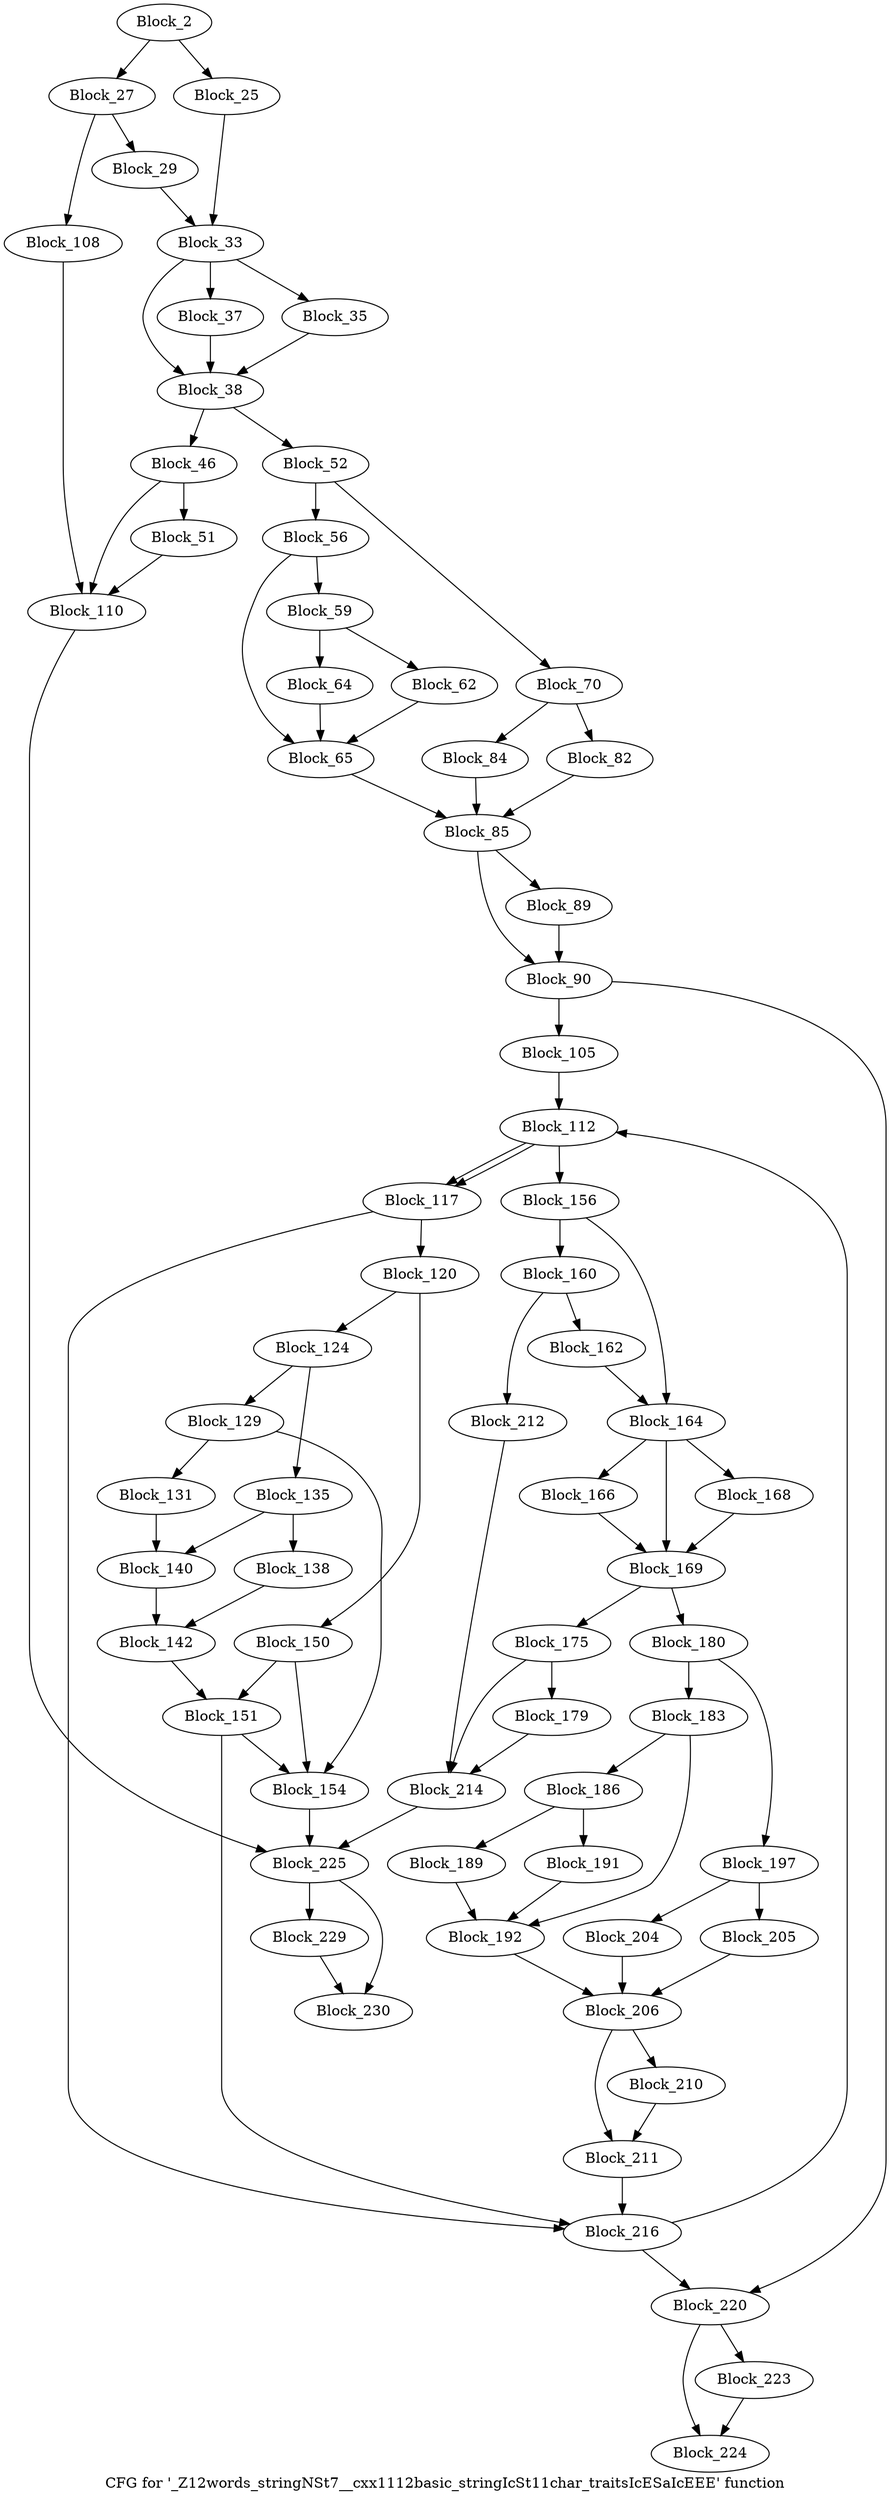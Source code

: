 digraph "CFG for '_Z12words_stringNSt7__cxx1112basic_stringIcSt11char_traitsIcESaIcEEE' function" {
	label="CFG for '_Z12words_stringNSt7__cxx1112basic_stringIcSt11char_traitsIcESaIcEEE' function";

	block_2 [label="Block_2"];
	block_2:s0 -> block_27;
	block_2:s1 -> block_25;
	block_25 [label="Block_25"];
	block_25 -> block_33;
	block_27 [label="Block_27"];
	block_27 -> block_29;
	block_27 -> block_108;
	block_29 [label="Block_29"];
	block_29 -> block_33;
	block_33 [label="Block_33"];
	block_33:s0 -> block_37;
	block_33:s1 -> block_35;
	block_33:s2 -> block_38;
	block_35 [label="Block_35"];
	block_35 -> block_38;
	block_37 [label="Block_37"];
	block_37 -> block_38;
	block_38 [label="Block_38"];
	block_38 -> block_52;
	block_38 -> block_46;
	block_46 [label="Block_46"];
	block_46:s0 -> block_110;
	block_46:s1 -> block_51;
	block_51 [label="Block_51"];
	block_51 -> block_110;
	block_52 [label="Block_52"];
	block_52:s0 -> block_56;
	block_52:s1 -> block_70;
	block_56 [label="Block_56"];
	block_56:s0 -> block_65;
	block_56:s1 -> block_59;
	block_59 [label="Block_59"];
	block_59:s0 -> block_62;
	block_59:s1 -> block_64;
	block_62 [label="Block_62"];
	block_62 -> block_65;
	block_64 [label="Block_64"];
	block_64 -> block_65;
	block_65 [label="Block_65"];
	block_65 -> block_85;
	block_70 [label="Block_70"];
	block_70:s0 -> block_84;
	block_70:s1 -> block_82;
	block_82 [label="Block_82"];
	block_82 -> block_85;
	block_84 [label="Block_84"];
	block_84 -> block_85;
	block_85 [label="Block_85"];
	block_85:s0 -> block_90;
	block_85:s1 -> block_89;
	block_89 [label="Block_89"];
	block_89 -> block_90;
	block_90 [label="Block_90"];
	block_90:s0 -> block_220;
	block_90:s1 -> block_105;
	block_105 [label="Block_105"];
	block_105 -> block_112;
	block_108 [label="Block_108"];
	block_108 -> block_110;
	block_110 [label="Block_110"];
	block_110 -> block_225;
	block_112 [label="Block_112"];
	block_112:s0 -> block_156;
	block_112:s1 -> block_117;
	block_112:s2 -> block_117;
	block_117 [label="Block_117"];
	block_117:s0 -> block_216;
	block_117:s1 -> block_120;
	block_120 [label="Block_120"];
	block_120:s0 -> block_150;
	block_120:s1 -> block_124;
	block_124 [label="Block_124"];
	block_124:s0 -> block_129;
	block_124:s1 -> block_135;
	block_129 [label="Block_129"];
	block_129 -> block_131;
	block_129 -> block_154;
	block_131 [label="Block_131"];
	block_131 -> block_140;
	block_135 [label="Block_135"];
	block_135:s0 -> block_138;
	block_135:s1 -> block_140;
	block_138 [label="Block_138"];
	block_138 -> block_142;
	block_140 [label="Block_140"];
	block_140 -> block_142;
	block_142 [label="Block_142"];
	block_142 -> block_151;
	block_150 [label="Block_150"];
	block_150 -> block_151;
	block_150 -> block_154;
	block_151 [label="Block_151"];
	block_151 -> block_216;
	block_151 -> block_154;
	block_154 [label="Block_154"];
	block_154 -> block_225;
	block_156 [label="Block_156"];
	block_156:s0 -> block_160;
	block_156:s1 -> block_164;
	block_160 [label="Block_160"];
	block_160 -> block_162;
	block_160 -> block_212;
	block_162 [label="Block_162"];
	block_162 -> block_164;
	block_164 [label="Block_164"];
	block_164:s0 -> block_168;
	block_164:s1 -> block_166;
	block_164:s2 -> block_169;
	block_166 [label="Block_166"];
	block_166 -> block_169;
	block_168 [label="Block_168"];
	block_168 -> block_169;
	block_169 [label="Block_169"];
	block_169 -> block_180;
	block_169 -> block_175;
	block_175 [label="Block_175"];
	block_175:s0 -> block_214;
	block_175:s1 -> block_179;
	block_179 [label="Block_179"];
	block_179 -> block_214;
	block_180 [label="Block_180"];
	block_180:s0 -> block_183;
	block_180:s1 -> block_197;
	block_183 [label="Block_183"];
	block_183:s0 -> block_192;
	block_183:s1 -> block_186;
	block_186 [label="Block_186"];
	block_186:s0 -> block_189;
	block_186:s1 -> block_191;
	block_189 [label="Block_189"];
	block_189 -> block_192;
	block_191 [label="Block_191"];
	block_191 -> block_192;
	block_192 [label="Block_192"];
	block_192 -> block_206;
	block_197 [label="Block_197"];
	block_197:s0 -> block_205;
	block_197:s1 -> block_204;
	block_204 [label="Block_204"];
	block_204 -> block_206;
	block_205 [label="Block_205"];
	block_205 -> block_206;
	block_206 [label="Block_206"];
	block_206:s0 -> block_211;
	block_206:s1 -> block_210;
	block_210 [label="Block_210"];
	block_210 -> block_211;
	block_211 [label="Block_211"];
	block_211 -> block_216;
	block_212 [label="Block_212"];
	block_212 -> block_214;
	block_214 [label="Block_214"];
	block_214 -> block_225;
	block_216 [label="Block_216"];
	block_216:s0 -> block_112;
	block_216:s1 -> block_220;
	block_220 [label="Block_220"];
	block_220:s0 -> block_224;
	block_220:s1 -> block_223;
	block_223 [label="Block_223"];
	block_223 -> block_224;
	block_224 [label="Block_224"];
	block_225 [label="Block_225"];
	block_225:s0 -> block_230;
	block_225:s1 -> block_229;
	block_229 [label="Block_229"];
	block_229 -> block_230;
	block_230 [label="Block_230"];
}
